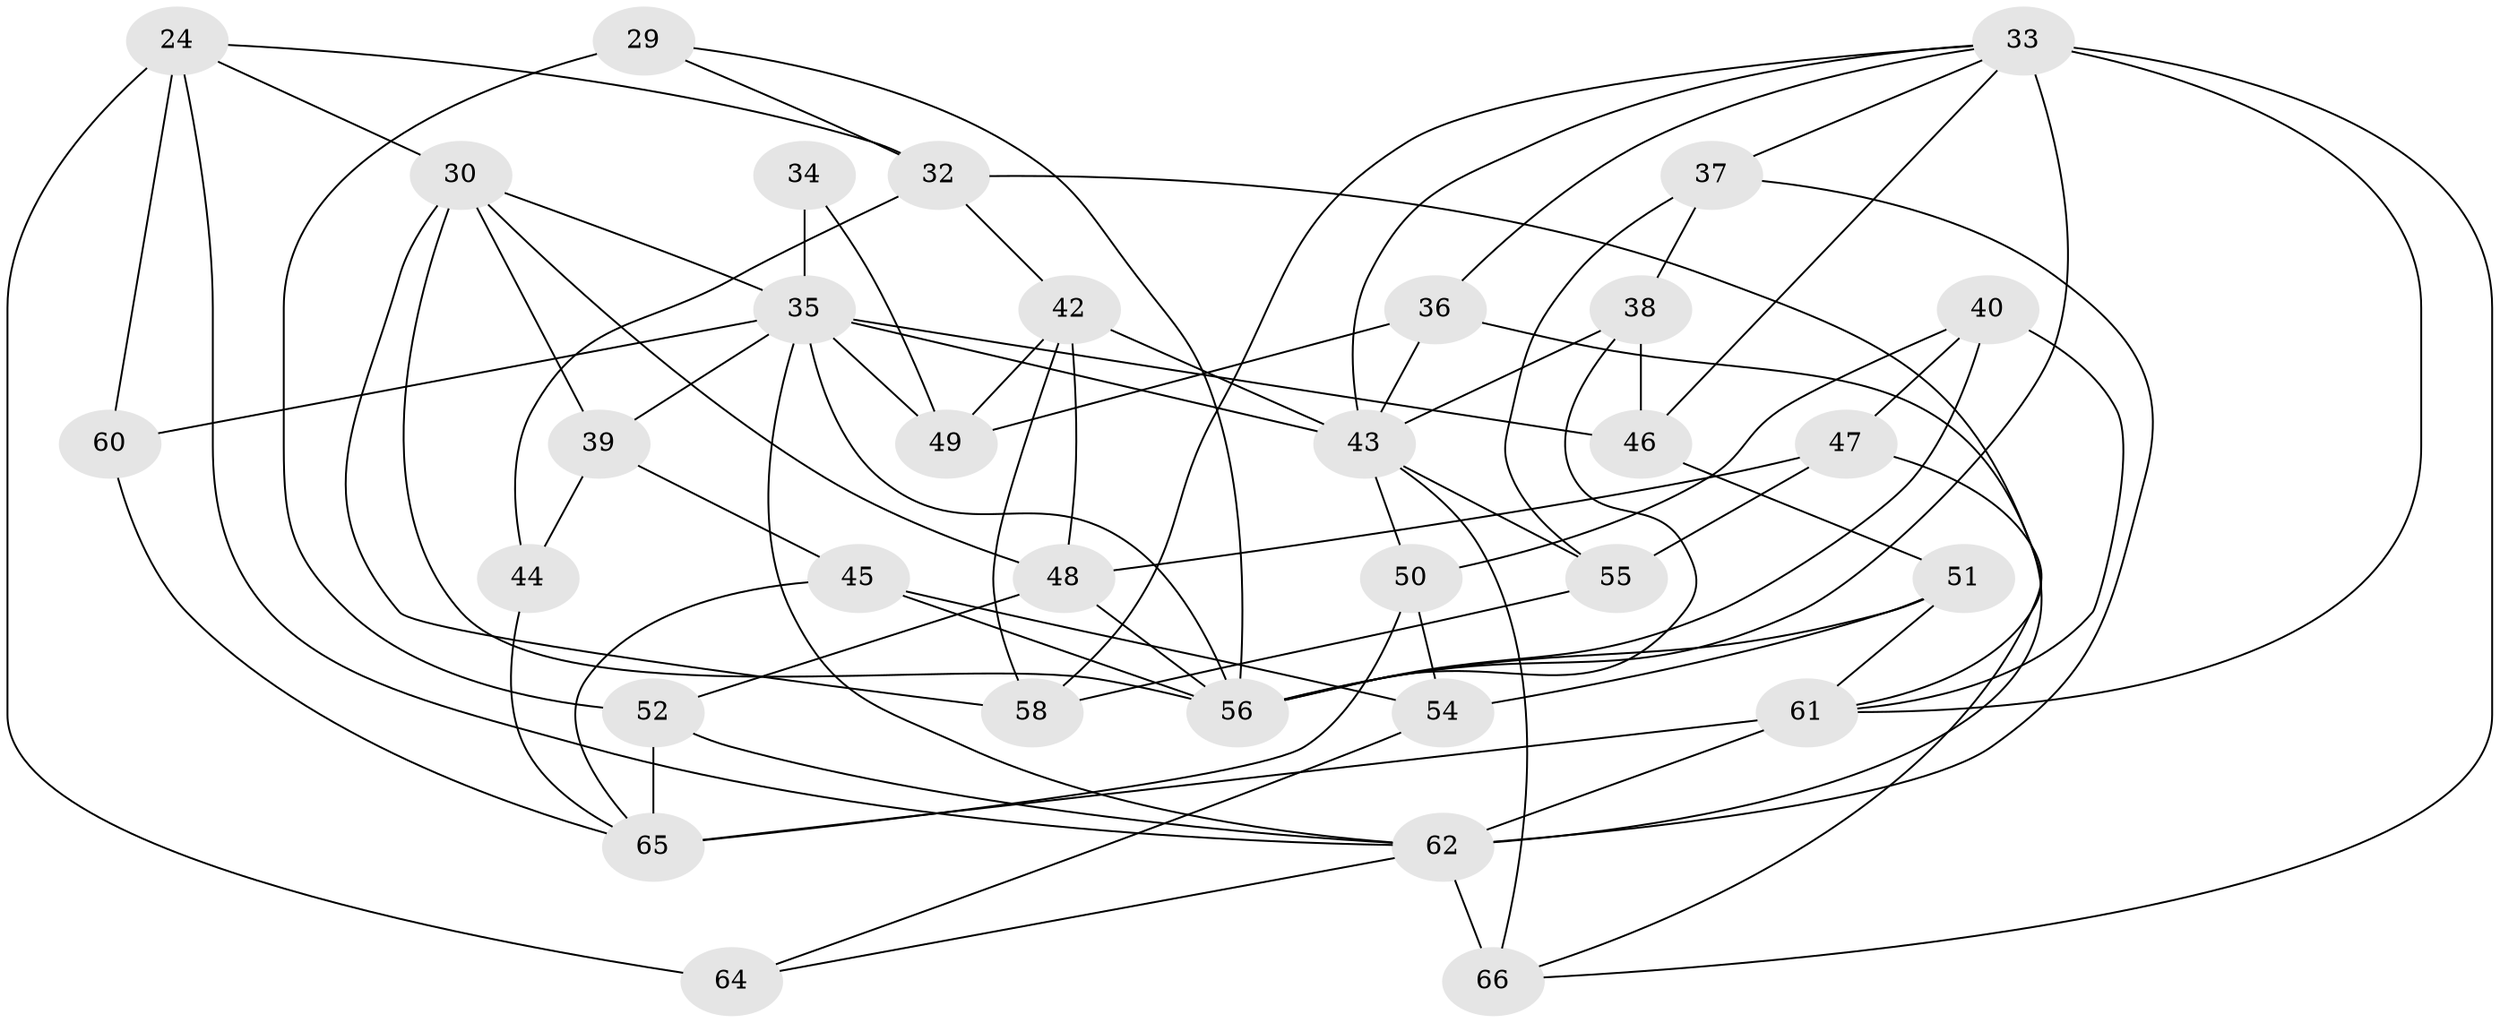 // original degree distribution, {4: 1.0}
// Generated by graph-tools (version 1.1) at 2025/56/03/09/25 04:56:52]
// undirected, 33 vertices, 79 edges
graph export_dot {
graph [start="1"]
  node [color=gray90,style=filled];
  24 [super="+2"];
  29;
  30 [super="+28"];
  32 [super="+5"];
  33 [super="+25+31"];
  34;
  35 [super="+23+16"];
  36 [super="+6"];
  37;
  38;
  39;
  40;
  42 [super="+12"];
  43 [super="+26"];
  44;
  45;
  46;
  47;
  48 [super="+15"];
  49 [super="+13"];
  50 [super="+22"];
  51;
  52 [super="+20"];
  54;
  55;
  56 [super="+3+7+9"];
  58;
  60;
  61 [super="+57+59"];
  62 [super="+27+53"];
  64;
  65 [super="+41"];
  66 [super="+63"];
  24 -- 60;
  24 -- 64 [weight=2];
  24 -- 32;
  24 -- 62;
  24 -- 30;
  29 -- 52 [weight=2];
  29 -- 32;
  29 -- 56;
  30 -- 48;
  30 -- 58;
  30 -- 35;
  30 -- 56;
  30 -- 39;
  32 -- 44 [weight=2];
  32 -- 61;
  32 -- 42;
  33 -- 36;
  33 -- 37;
  33 -- 56 [weight=2];
  33 -- 58;
  33 -- 46;
  33 -- 43;
  33 -- 61 [weight=2];
  33 -- 66;
  34 -- 49 [weight=2];
  34 -- 35 [weight=2];
  35 -- 49;
  35 -- 56;
  35 -- 62 [weight=2];
  35 -- 60 [weight=2];
  35 -- 39;
  35 -- 43;
  35 -- 46;
  36 -- 43 [weight=2];
  36 -- 49 [weight=2];
  36 -- 62;
  37 -- 38;
  37 -- 55;
  37 -- 62;
  38 -- 46;
  38 -- 56;
  38 -- 43;
  39 -- 45;
  39 -- 44;
  40 -- 50;
  40 -- 47;
  40 -- 56;
  40 -- 61;
  42 -- 58;
  42 -- 48 [weight=2];
  42 -- 43;
  42 -- 49;
  43 -- 50 [weight=2];
  43 -- 55;
  43 -- 66;
  44 -- 65;
  45 -- 56;
  45 -- 54;
  45 -- 65;
  46 -- 51;
  47 -- 66;
  47 -- 55;
  47 -- 48;
  48 -- 56;
  48 -- 52;
  50 -- 54;
  50 -- 65 [weight=2];
  51 -- 54;
  51 -- 56;
  51 -- 61;
  52 -- 65 [weight=2];
  52 -- 62;
  54 -- 64;
  55 -- 58;
  60 -- 65;
  61 -- 62 [weight=4];
  61 -- 65;
  62 -- 66 [weight=3];
  62 -- 64;
}

